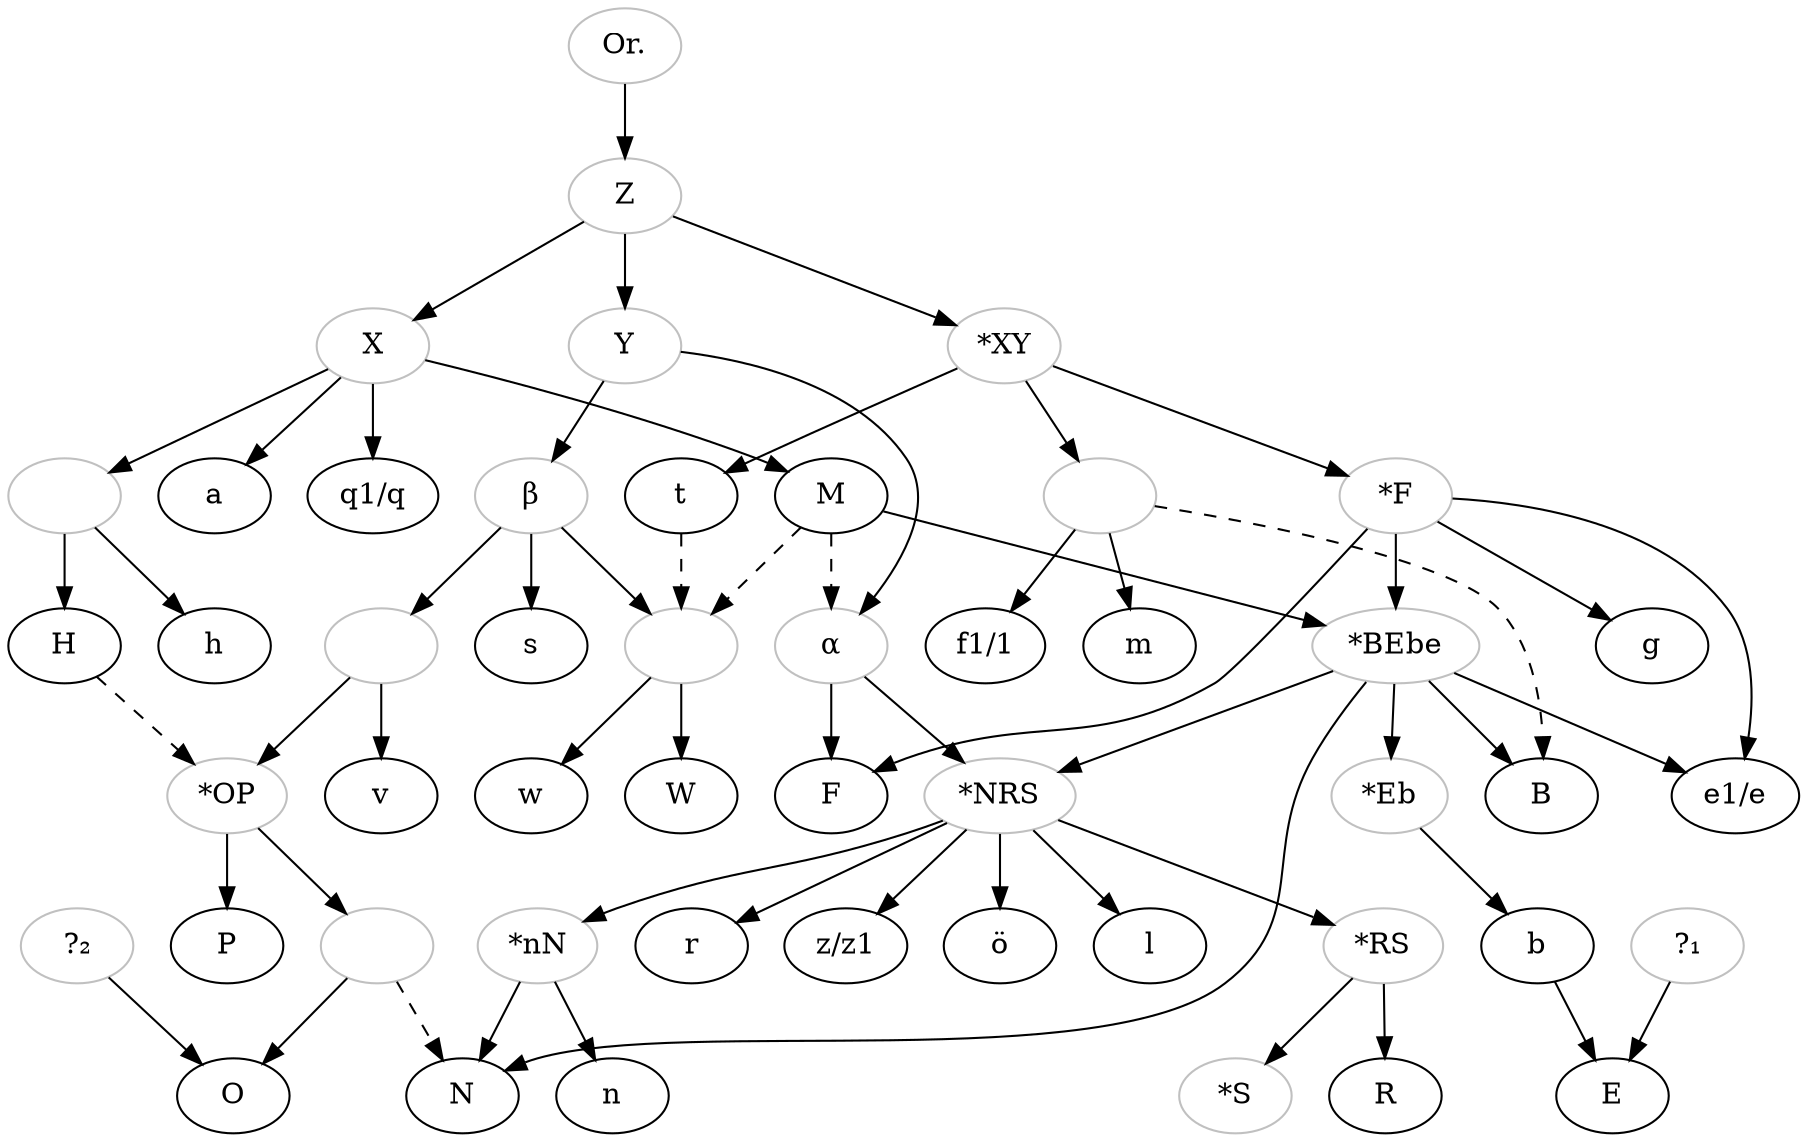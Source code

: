 
digraph {

    original[color="grey", label="Or."]
    archetyp[color="grey", label=Z]
    X[color="grey"]
    starXY[color="grey", label="*XY"]
    Y[color="grey"]
    1[color="grey", label=""]
    a
    q1slashq[label="q1/q"]
    M
    H
    h
    2[color="grey", label=""]
    m
    f1slashf[label="f1/1"]
    starF[color="grey", label="*F"]
    t
    alpha[color="grey", label="α"]
    beta[color="grey", label="β"]
    starBEbe[color="grey", label="*BEbe"]
    B
    starEb[color="grey", label="*Eb"]
    b
    E
    questionprime[color="grey", label="?₁"]
    e1slashe[label="e1/e"]
    N
    F
    starNRS[color="grey", label="*NRS"]
    g
    starnN[color="grey", label="*nN"]
    l
    r
    zslashz1[label="z/z1"]
    oe[label="ö"]
    starRS[color="grey", label="*RS"]
    n
    R
    starS[color="grey", label="*S"]
    4[color="grey", label=""]
    s
    5[color="grey", label=""]
    w
    W
    v
    starOP[color="grey", label="*OP"]
    O
    P
    questionsec[color="grey", label="?₂"]
    108[color="grey", label=""]
    

   original -> archetyp
   archetyp -> X
   archetyp -> starXY
   archetyp -> Y

   X -> 1
   X -> a
   X -> q1slashq
   X -> M

   1 -> H
   1 -> h
   
   starXY -> 2
   starXY -> starF
   starXY -> t
   
   2 -> m
   2 -> f1slashf

   Y -> beta
   Y -> alpha

   M -> starBEbe

   starF -> starBEbe
   starF -> e1slashe
   starF -> F
   starF -> g

   starBEbe -> starEb
   starBEbe -> e1slashe
   starBEbe -> N
   starBEbe -> starNRS
   starBEbe -> B

   starEb -> b

   b -> E

   questionprime -> E

   alpha -> F 
   alpha -> starNRS

   starNRS -> starnN
   starNRS -> l
   starNRS -> r
   starNRS -> zslashz1
   starNRS -> oe
   starNRS -> starRS

   starnN -> n
   starnN -> N

   starRS -> R
   starRS -> starS

   beta -> s
   beta -> 5
   beta -> 4

   4 -> w
   4 -> W

   5 -> v
   5 -> starOP

   starOP -> P
   starOP -> 108

   108 -> O

   questionsec -> O

   H -> starOP [style="dashed"]
   M -> alpha [style="dashed"]
   M -> 4 [style="dashed"]
   2 -> B [style="dashed"]
   t -> 4 [style="dashed"]
   108 -> N [style="dashed"]

}
